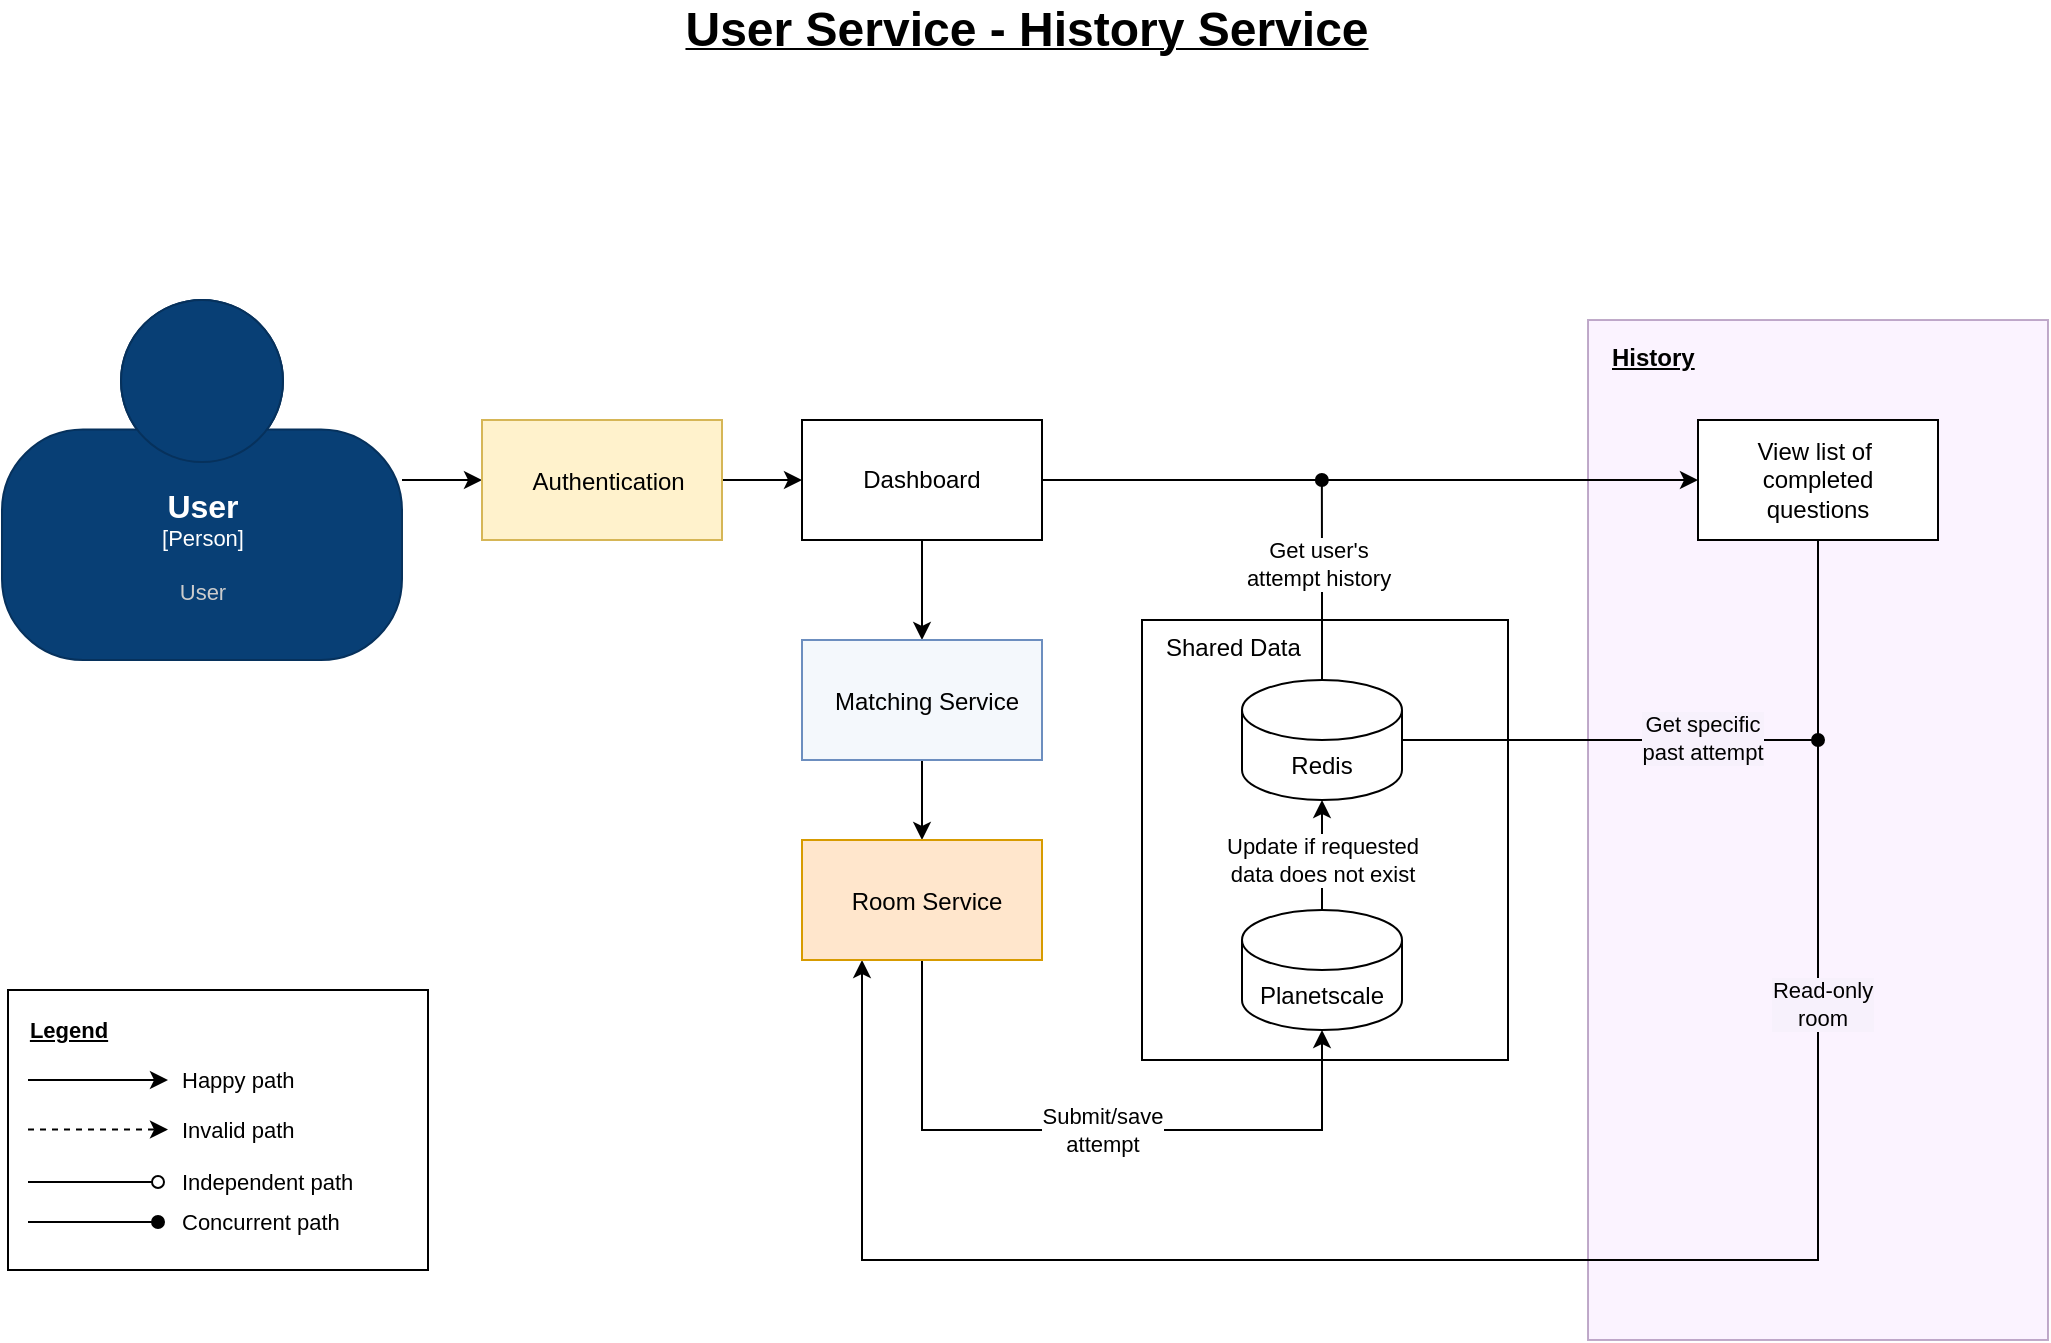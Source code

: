 <mxfile scale="1" border="20">
    <diagram id="SKKT97RxRqP2tx5iM8VO" name="History">
        <mxGraphModel dx="1858" dy="817" grid="1" gridSize="10" guides="1" tooltips="1" connect="1" arrows="1" fold="1" page="1" pageScale="1" pageWidth="1654" pageHeight="1169" background="#FFFFFF" math="0" shadow="0">
            <root>
                <mxCell id="cZ165Y8xMysXK6VZJFTn-0"/>
                <mxCell id="cZ165Y8xMysXK6VZJFTn-1" parent="cZ165Y8xMysXK6VZJFTn-0"/>
                <mxCell id="2Y4pjenZq1Eu_Ll-m7aH-1" value="&lt;font style=&quot;font-size: 24px&quot;&gt;User Service - History Service&lt;/font&gt;" style="text;html=1;align=center;verticalAlign=middle;resizable=0;points=[];autosize=1;strokeColor=none;fillColor=none;fontStyle=5" parent="cZ165Y8xMysXK6VZJFTn-1" vertex="1">
                    <mxGeometry x="647" y="95" width="360" height="20" as="geometry"/>
                </mxCell>
                <mxCell id="mNMXz7toNKEUcXsl0kGC-1" value="" style="edgeStyle=none;html=1;" parent="cZ165Y8xMysXK6VZJFTn-1" source="2Y4pjenZq1Eu_Ll-m7aH-6" target="mNMXz7toNKEUcXsl0kGC-0" edge="1">
                    <mxGeometry relative="1" as="geometry"/>
                </mxCell>
                <object placeholders="1" c4Name="User" c4Type="Person" c4Description="User" label="&lt;font style=&quot;font-size: 16px&quot;&gt;&lt;b&gt;%c4Name%&lt;/b&gt;&lt;/font&gt;&lt;div&gt;[%c4Type%]&lt;/div&gt;&lt;br&gt;&lt;div&gt;&lt;font style=&quot;font-size: 11px&quot;&gt;&lt;font color=&quot;#cccccc&quot;&gt;%c4Description%&lt;/font&gt;&lt;/div&gt;" id="2Y4pjenZq1Eu_Ll-m7aH-6">
                    <mxCell style="html=1;fontSize=11;dashed=0;whitespace=wrap;fillColor=#083F75;strokeColor=#06315C;fontColor=#ffffff;shape=mxgraph.c4.person2;align=center;metaEdit=1;points=[[0.5,0,0],[1,0.5,0],[1,0.75,0],[0.75,1,0],[0.5,1,0],[0.25,1,0],[0,0.75,0],[0,0.5,0]];resizable=0;" parent="cZ165Y8xMysXK6VZJFTn-1" vertex="1">
                        <mxGeometry x="315" y="240" width="200" height="180" as="geometry"/>
                    </mxCell>
                </object>
                <mxCell id="2Y4pjenZq1Eu_Ll-m7aH-7" value="&lt;span style=&quot;&quot;&gt;History&lt;/span&gt;" style="whiteSpace=wrap;html=1;align=left;verticalAlign=top;horizontal=1;spacingLeft=10;spacingTop=5;fontStyle=5;fillColor=#F8EBFF;strokeColor=#9673a6;opacity=60;" parent="cZ165Y8xMysXK6VZJFTn-1" vertex="1">
                    <mxGeometry x="1108" y="250" width="230" height="510" as="geometry"/>
                </mxCell>
                <mxCell id="mNMXz7toNKEUcXsl0kGC-5" value="" style="edgeStyle=none;html=1;" parent="cZ165Y8xMysXK6VZJFTn-1" source="mNMXz7toNKEUcXsl0kGC-0" target="mNMXz7toNKEUcXsl0kGC-2" edge="1">
                    <mxGeometry relative="1" as="geometry"/>
                </mxCell>
                <mxCell id="mNMXz7toNKEUcXsl0kGC-0" value="&lt;span&gt;&lt;span&gt;Authentication&amp;nbsp;&lt;/span&gt;&lt;/span&gt;" style="whiteSpace=wrap;html=1;align=center;verticalAlign=middle;horizontal=1;spacingLeft=10;spacingTop=2;fontStyle=0;fillColor=#fff2cc;strokeColor=#d6b656;" parent="cZ165Y8xMysXK6VZJFTn-1" vertex="1">
                    <mxGeometry x="555" y="300" width="120" height="60" as="geometry"/>
                </mxCell>
                <mxCell id="mNMXz7toNKEUcXsl0kGC-15" value="" style="edgeStyle=none;html=1;" parent="cZ165Y8xMysXK6VZJFTn-1" source="mNMXz7toNKEUcXsl0kGC-2" target="mNMXz7toNKEUcXsl0kGC-14" edge="1">
                    <mxGeometry relative="1" as="geometry"/>
                </mxCell>
                <mxCell id="mNMXz7toNKEUcXsl0kGC-23" value="" style="edgeStyle=orthogonalEdgeStyle;rounded=0;html=1;endArrow=classic;endFill=1;" parent="cZ165Y8xMysXK6VZJFTn-1" source="mNMXz7toNKEUcXsl0kGC-2" target="mNMXz7toNKEUcXsl0kGC-22" edge="1">
                    <mxGeometry relative="1" as="geometry"/>
                </mxCell>
                <mxCell id="mNMXz7toNKEUcXsl0kGC-2" value="Dashboard" style="whiteSpace=wrap;html=1;rounded=0;" parent="cZ165Y8xMysXK6VZJFTn-1" vertex="1">
                    <mxGeometry x="715" y="300" width="120" height="60" as="geometry"/>
                </mxCell>
                <mxCell id="mNMXz7toNKEUcXsl0kGC-18" value="" style="html=1;entryX=0.25;entryY=1;entryDx=0;entryDy=0;edgeStyle=orthogonalEdgeStyle;rounded=0;exitX=0.5;exitY=1;exitDx=0;exitDy=0;" parent="cZ165Y8xMysXK6VZJFTn-1" source="mNMXz7toNKEUcXsl0kGC-14" target="mNMXz7toNKEUcXsl0kGC-28" edge="1">
                    <mxGeometry relative="1" as="geometry">
                        <mxPoint x="1235" y="330" as="targetPoint"/>
                        <Array as="points">
                            <mxPoint x="1223" y="720"/>
                            <mxPoint x="745" y="720"/>
                        </Array>
                    </mxGeometry>
                </mxCell>
                <mxCell id="mNMXz7toNKEUcXsl0kGC-32" value="Read-only &lt;br&gt;room" style="edgeLabel;html=1;align=center;verticalAlign=middle;resizable=0;points=[];labelBackgroundColor=#F7F1FC;" parent="mNMXz7toNKEUcXsl0kGC-18" vertex="1" connectable="0">
                    <mxGeometry x="-0.53" y="2" relative="1" as="geometry">
                        <mxPoint as="offset"/>
                    </mxGeometry>
                </mxCell>
                <mxCell id="mNMXz7toNKEUcXsl0kGC-9" value="Shared Data" style="rounded=0;whiteSpace=wrap;html=1;verticalAlign=top;align=left;spacingLeft=10;spacingBottom=5;" parent="cZ165Y8xMysXK6VZJFTn-1" vertex="1">
                    <mxGeometry x="885" y="400" width="183" height="220" as="geometry"/>
                </mxCell>
                <mxCell id="mNMXz7toNKEUcXsl0kGC-14" value="View list of&amp;nbsp;&lt;br&gt;completed &lt;br&gt;questions" style="whiteSpace=wrap;html=1;rounded=0;" parent="cZ165Y8xMysXK6VZJFTn-1" vertex="1">
                    <mxGeometry x="1163" y="300" width="120" height="60" as="geometry"/>
                </mxCell>
                <mxCell id="mNMXz7toNKEUcXsl0kGC-29" value="" style="edgeStyle=orthogonalEdgeStyle;rounded=0;html=1;endArrow=classic;endFill=1;" parent="cZ165Y8xMysXK6VZJFTn-1" source="mNMXz7toNKEUcXsl0kGC-22" target="mNMXz7toNKEUcXsl0kGC-28" edge="1">
                    <mxGeometry relative="1" as="geometry"/>
                </mxCell>
                <mxCell id="mNMXz7toNKEUcXsl0kGC-22" value="&lt;span&gt;Matching Service&lt;/span&gt;" style="whiteSpace=wrap;html=1;align=center;verticalAlign=middle;horizontal=1;spacingLeft=5;spacingTop=2;fontStyle=0;fillColor=#F4F8FC;strokeColor=#6c8ebf;" parent="cZ165Y8xMysXK6VZJFTn-1" vertex="1">
                    <mxGeometry x="715" y="410" width="120" height="60" as="geometry"/>
                </mxCell>
                <mxCell id="mNMXz7toNKEUcXsl0kGC-30" value="Submit/save&lt;br&gt;attempt" style="edgeStyle=orthogonalEdgeStyle;rounded=0;html=1;exitX=0.5;exitY=1;exitDx=0;exitDy=0;endArrow=classic;endFill=1;entryX=0.5;entryY=1;entryDx=0;entryDy=0;entryPerimeter=0;" parent="cZ165Y8xMysXK6VZJFTn-1" source="mNMXz7toNKEUcXsl0kGC-28" target="2" edge="1">
                    <mxGeometry x="0.045" relative="1" as="geometry">
                        <Array as="points">
                            <mxPoint x="775" y="655"/>
                            <mxPoint x="975" y="655"/>
                        </Array>
                        <mxPoint as="offset"/>
                        <mxPoint x="975" y="660" as="targetPoint"/>
                    </mxGeometry>
                </mxCell>
                <mxCell id="mNMXz7toNKEUcXsl0kGC-28" value="&lt;span&gt;Room Service&lt;/span&gt;&lt;span style=&quot;&quot;&gt;&lt;br&gt;&lt;/span&gt;" style="whiteSpace=wrap;html=1;align=center;verticalAlign=middle;horizontal=1;spacingLeft=5;spacingTop=2;fontStyle=0;fillColor=#FFE6CC;strokeColor=#d79b00;" parent="cZ165Y8xMysXK6VZJFTn-1" vertex="1">
                    <mxGeometry x="715" y="510" width="120" height="60" as="geometry"/>
                </mxCell>
                <mxCell id="mNMXz7toNKEUcXsl0kGC-33" value="" style="group" parent="cZ165Y8xMysXK6VZJFTn-1" vertex="1" connectable="0">
                    <mxGeometry x="318" y="585" width="215" height="140" as="geometry"/>
                </mxCell>
                <mxCell id="mNMXz7toNKEUcXsl0kGC-34" value="&lt;span style=&quot;&quot;&gt;Legend&lt;/span&gt;" style="rounded=0;whiteSpace=wrap;html=1;labelBackgroundColor=none;comic=0;align=left;labelPadding=0;metaEdit=0;horizontal=1;labelPosition=center;verticalLabelPosition=middle;verticalAlign=top;spacingRight=0;spacingLeft=0;labelBorderColor=none;fontColor=none;noLabel=1;" parent="mNMXz7toNKEUcXsl0kGC-33" vertex="1">
                    <mxGeometry width="210" height="140" as="geometry"/>
                </mxCell>
                <mxCell id="mNMXz7toNKEUcXsl0kGC-35" value="" style="endArrow=classic;html=1;rounded=0;labelBackgroundColor=default;strokeColor=default;fontFamily=Helvetica;fontSize=11;fontColor=default;shape=connector;endFill=1;" parent="mNMXz7toNKEUcXsl0kGC-33" edge="1">
                    <mxGeometry width="50" height="50" relative="1" as="geometry">
                        <mxPoint x="10" y="45" as="sourcePoint"/>
                        <mxPoint x="80" y="45" as="targetPoint"/>
                    </mxGeometry>
                </mxCell>
                <mxCell id="mNMXz7toNKEUcXsl0kGC-36" value="Happy path" style="text;html=1;align=left;verticalAlign=middle;resizable=0;points=[];autosize=1;strokeColor=none;fillColor=none;fontSize=11;fontFamily=Helvetica;fontColor=default;" parent="mNMXz7toNKEUcXsl0kGC-33" vertex="1">
                    <mxGeometry x="85" y="30" width="80" height="30" as="geometry"/>
                </mxCell>
                <mxCell id="mNMXz7toNKEUcXsl0kGC-37" value="" style="endArrow=classic;html=1;rounded=0;labelBackgroundColor=default;strokeColor=default;fontFamily=Helvetica;fontSize=11;fontColor=default;shape=connector;endFill=1;dashed=1;" parent="mNMXz7toNKEUcXsl0kGC-33" edge="1">
                    <mxGeometry width="50" height="50" relative="1" as="geometry">
                        <mxPoint x="10" y="69.8" as="sourcePoint"/>
                        <mxPoint x="80" y="69.8" as="targetPoint"/>
                    </mxGeometry>
                </mxCell>
                <mxCell id="mNMXz7toNKEUcXsl0kGC-38" value="Invalid path" style="text;html=1;align=left;verticalAlign=middle;resizable=0;points=[];autosize=1;strokeColor=none;fillColor=none;fontSize=11;fontFamily=Helvetica;fontColor=default;" parent="mNMXz7toNKEUcXsl0kGC-33" vertex="1">
                    <mxGeometry x="85" y="55" width="80" height="30" as="geometry"/>
                </mxCell>
                <mxCell id="mNMXz7toNKEUcXsl0kGC-39" value="Legend" style="text;html=1;align=center;verticalAlign=middle;resizable=0;points=[];autosize=1;strokeColor=none;fillColor=none;fontSize=11;fontFamily=Helvetica;fontColor=default;fontStyle=5" parent="mNMXz7toNKEUcXsl0kGC-33" vertex="1">
                    <mxGeometry y="5" width="60" height="30" as="geometry"/>
                </mxCell>
                <mxCell id="mNMXz7toNKEUcXsl0kGC-40" value="Independent path" style="text;html=1;align=left;verticalAlign=middle;resizable=0;points=[];autosize=1;strokeColor=none;fillColor=none;fontSize=11;fontFamily=Helvetica;fontColor=default;" parent="mNMXz7toNKEUcXsl0kGC-33" vertex="1">
                    <mxGeometry x="85" y="86" width="100" height="20" as="geometry"/>
                </mxCell>
                <mxCell id="mNMXz7toNKEUcXsl0kGC-41" value="" style="endArrow=oval;html=1;rounded=0;labelBackgroundColor=default;strokeColor=default;fontFamily=Helvetica;fontSize=11;fontColor=default;shape=connector;endFill=0;" parent="mNMXz7toNKEUcXsl0kGC-33" edge="1">
                    <mxGeometry width="50" height="50" relative="1" as="geometry">
                        <mxPoint x="10" y="96" as="sourcePoint"/>
                        <mxPoint x="75" y="96" as="targetPoint"/>
                    </mxGeometry>
                </mxCell>
                <mxCell id="mNMXz7toNKEUcXsl0kGC-42" value="Concurrent path" style="text;html=1;align=left;verticalAlign=middle;resizable=0;points=[];autosize=1;strokeColor=none;fillColor=none;fontSize=11;fontFamily=Helvetica;fontColor=default;" parent="mNMXz7toNKEUcXsl0kGC-33" vertex="1">
                    <mxGeometry x="85" y="106" width="90" height="20" as="geometry"/>
                </mxCell>
                <mxCell id="mNMXz7toNKEUcXsl0kGC-43" value="" style="endArrow=oval;html=1;rounded=0;labelBackgroundColor=default;strokeColor=default;fontFamily=Helvetica;fontSize=11;fontColor=default;shape=connector;endFill=1;" parent="mNMXz7toNKEUcXsl0kGC-33" edge="1">
                    <mxGeometry width="50" height="50" relative="1" as="geometry">
                        <mxPoint x="10" y="116" as="sourcePoint"/>
                        <mxPoint x="75" y="116" as="targetPoint"/>
                    </mxGeometry>
                </mxCell>
                <mxCell id="4" value="Update if requested &lt;br&gt;data does not exist" style="edgeStyle=none;html=1;exitX=0.5;exitY=0;exitDx=0;exitDy=0;exitPerimeter=0;entryX=0.5;entryY=1;entryDx=0;entryDy=0;entryPerimeter=0;" edge="1" parent="cZ165Y8xMysXK6VZJFTn-1" source="2" target="3">
                    <mxGeometry x="-0.091" relative="1" as="geometry">
                        <mxPoint as="offset"/>
                    </mxGeometry>
                </mxCell>
                <mxCell id="2" value="Planetscale" style="shape=cylinder3;whiteSpace=wrap;html=1;boundedLbl=1;backgroundOutline=1;size=15;" vertex="1" parent="cZ165Y8xMysXK6VZJFTn-1">
                    <mxGeometry x="935" y="545" width="80" height="60" as="geometry"/>
                </mxCell>
                <mxCell id="6" style="edgeStyle=orthogonalEdgeStyle;rounded=0;html=1;exitX=0.5;exitY=0;exitDx=0;exitDy=0;exitPerimeter=0;endArrow=oval;endFill=1;" edge="1" parent="cZ165Y8xMysXK6VZJFTn-1" source="3">
                    <mxGeometry relative="1" as="geometry">
                        <mxPoint x="974.931" y="330" as="targetPoint"/>
                    </mxGeometry>
                </mxCell>
                <mxCell id="9" value="Get user's &lt;br&gt;attempt history" style="edgeLabel;html=1;align=center;verticalAlign=middle;resizable=0;points=[];" vertex="1" connectable="0" parent="6">
                    <mxGeometry x="0.161" y="3" relative="1" as="geometry">
                        <mxPoint as="offset"/>
                    </mxGeometry>
                </mxCell>
                <mxCell id="7" style="edgeStyle=orthogonalEdgeStyle;rounded=0;html=1;exitX=1;exitY=0.5;exitDx=0;exitDy=0;exitPerimeter=0;endArrow=oval;endFill=1;" edge="1" parent="cZ165Y8xMysXK6VZJFTn-1">
                    <mxGeometry relative="1" as="geometry">
                        <mxPoint x="1223" y="460" as="targetPoint"/>
                        <mxPoint x="1010" y="460" as="sourcePoint"/>
                    </mxGeometry>
                </mxCell>
                <mxCell id="8" value="Get specific&lt;br&gt;past attempt" style="edgeLabel;html=1;align=center;verticalAlign=middle;resizable=0;points=[];labelBackgroundColor=#F7F1FC;" vertex="1" connectable="0" parent="7">
                    <mxGeometry x="0.455" y="1" relative="1" as="geometry">
                        <mxPoint as="offset"/>
                    </mxGeometry>
                </mxCell>
                <mxCell id="3" value="Redis" style="shape=cylinder3;whiteSpace=wrap;html=1;boundedLbl=1;backgroundOutline=1;size=15;" vertex="1" parent="cZ165Y8xMysXK6VZJFTn-1">
                    <mxGeometry x="935" y="430" width="80" height="60" as="geometry"/>
                </mxCell>
            </root>
        </mxGraphModel>
    </diagram>
</mxfile>